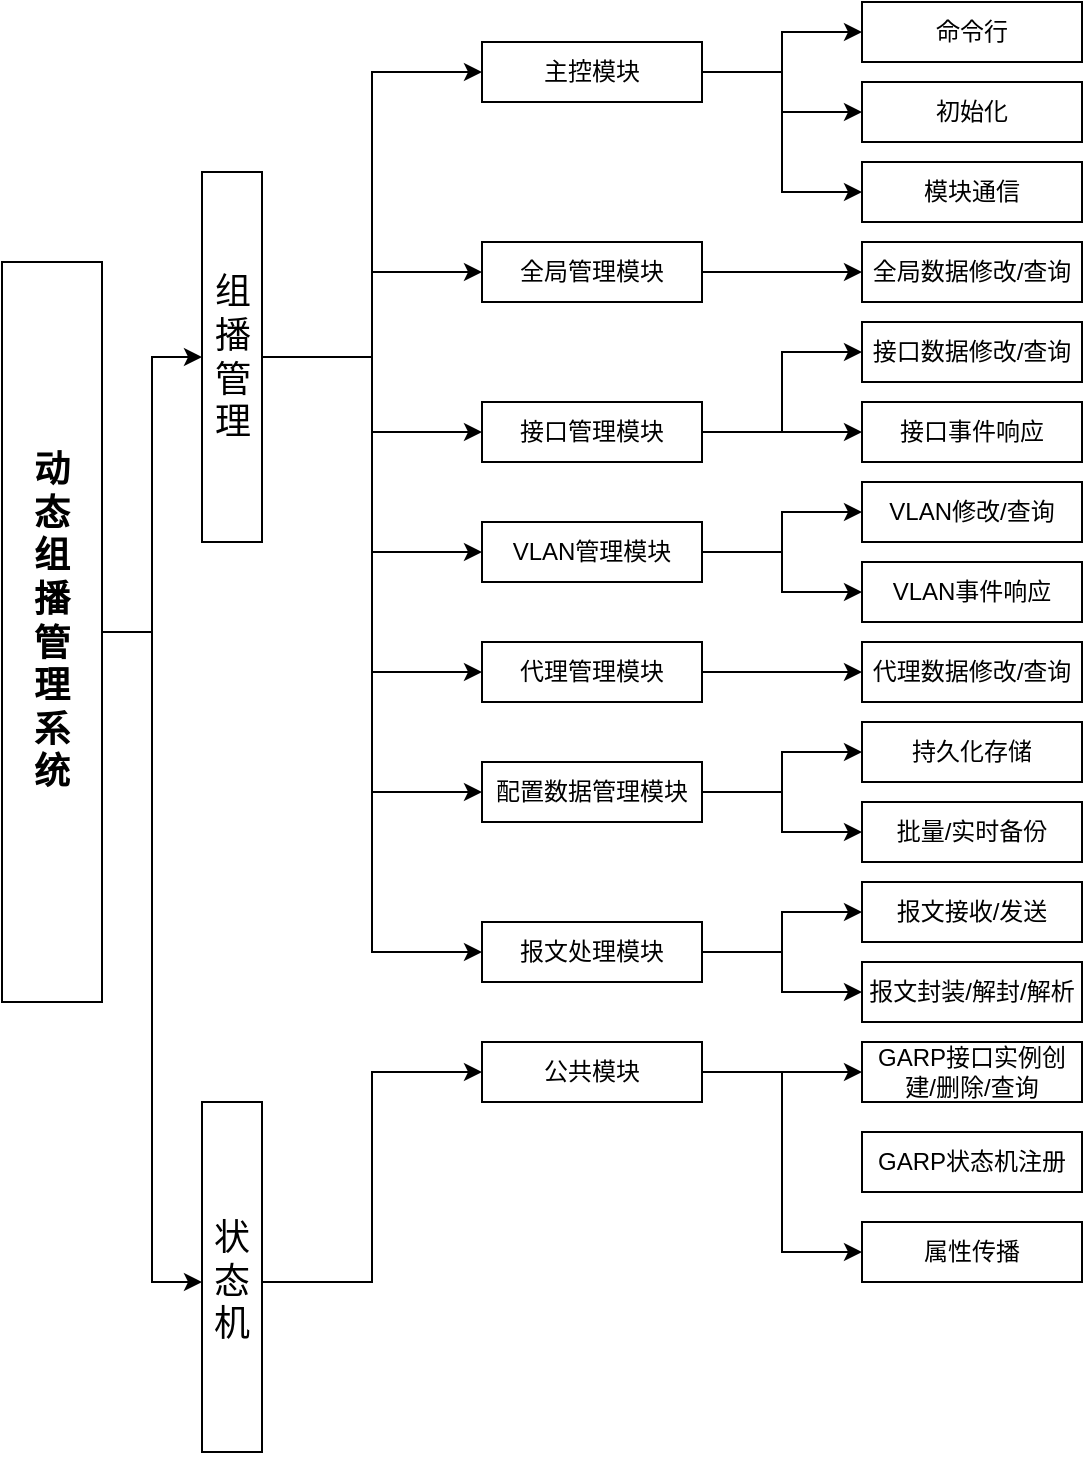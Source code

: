 <mxfile version="22.1.7" type="github">
  <diagram name="第 1 页" id="3-pClJ7IScu6mr6Mu3dZ">
    <mxGraphModel dx="786" dy="471" grid="1" gridSize="10" guides="1" tooltips="1" connect="1" arrows="1" fold="1" page="1" pageScale="1" pageWidth="827" pageHeight="1169" math="0" shadow="0">
      <root>
        <mxCell id="0" />
        <mxCell id="1" parent="0" />
        <mxCell id="GguSf6w3raXbqv1zkMUP-48" style="edgeStyle=orthogonalEdgeStyle;rounded=0;orthogonalLoop=1;jettySize=auto;html=1;entryX=0;entryY=0.5;entryDx=0;entryDy=0;" parent="1" source="GguSf6w3raXbqv1zkMUP-1" target="GguSf6w3raXbqv1zkMUP-3" edge="1">
          <mxGeometry relative="1" as="geometry" />
        </mxCell>
        <mxCell id="GguSf6w3raXbqv1zkMUP-49" style="edgeStyle=orthogonalEdgeStyle;rounded=0;orthogonalLoop=1;jettySize=auto;html=1;entryX=0;entryY=0.5;entryDx=0;entryDy=0;" parent="1" source="GguSf6w3raXbqv1zkMUP-1" target="GguSf6w3raXbqv1zkMUP-4" edge="1">
          <mxGeometry relative="1" as="geometry" />
        </mxCell>
        <mxCell id="GguSf6w3raXbqv1zkMUP-50" style="edgeStyle=orthogonalEdgeStyle;rounded=0;orthogonalLoop=1;jettySize=auto;html=1;entryX=0;entryY=0.5;entryDx=0;entryDy=0;" parent="1" source="GguSf6w3raXbqv1zkMUP-1" target="GguSf6w3raXbqv1zkMUP-5" edge="1">
          <mxGeometry relative="1" as="geometry" />
        </mxCell>
        <mxCell id="GguSf6w3raXbqv1zkMUP-51" style="edgeStyle=orthogonalEdgeStyle;rounded=0;orthogonalLoop=1;jettySize=auto;html=1;entryX=0;entryY=0.5;entryDx=0;entryDy=0;" parent="1" source="GguSf6w3raXbqv1zkMUP-1" target="GguSf6w3raXbqv1zkMUP-6" edge="1">
          <mxGeometry relative="1" as="geometry" />
        </mxCell>
        <mxCell id="GguSf6w3raXbqv1zkMUP-52" style="edgeStyle=orthogonalEdgeStyle;rounded=0;orthogonalLoop=1;jettySize=auto;html=1;entryX=0;entryY=0.5;entryDx=0;entryDy=0;" parent="1" source="GguSf6w3raXbqv1zkMUP-1" target="GguSf6w3raXbqv1zkMUP-7" edge="1">
          <mxGeometry relative="1" as="geometry" />
        </mxCell>
        <mxCell id="GguSf6w3raXbqv1zkMUP-53" style="edgeStyle=orthogonalEdgeStyle;rounded=0;orthogonalLoop=1;jettySize=auto;html=1;entryX=0;entryY=0.5;entryDx=0;entryDy=0;" parent="1" source="GguSf6w3raXbqv1zkMUP-1" target="GguSf6w3raXbqv1zkMUP-8" edge="1">
          <mxGeometry relative="1" as="geometry" />
        </mxCell>
        <mxCell id="GguSf6w3raXbqv1zkMUP-54" style="edgeStyle=orthogonalEdgeStyle;rounded=0;orthogonalLoop=1;jettySize=auto;html=1;entryX=0;entryY=0.5;entryDx=0;entryDy=0;" parent="1" source="GguSf6w3raXbqv1zkMUP-1" target="GguSf6w3raXbqv1zkMUP-37" edge="1">
          <mxGeometry relative="1" as="geometry" />
        </mxCell>
        <mxCell id="GguSf6w3raXbqv1zkMUP-1" value="&lt;h3&gt;&lt;br&gt;&lt;/h3&gt;" style="rounded=0;whiteSpace=wrap;html=1;" parent="1" vertex="1">
          <mxGeometry x="190" y="105" width="30" height="185" as="geometry" />
        </mxCell>
        <mxCell id="GguSf6w3raXbqv1zkMUP-2" value="&lt;h2&gt;&lt;span style=&quot;font-weight: normal;&quot;&gt;组播管理&lt;/span&gt;&lt;/h2&gt;" style="text;html=1;strokeColor=none;fillColor=none;align=center;verticalAlign=middle;whiteSpace=wrap;rounded=0;" parent="1" vertex="1">
          <mxGeometry x="187.5" y="110" width="35" height="175" as="geometry" />
        </mxCell>
        <mxCell id="GguSf6w3raXbqv1zkMUP-15" style="edgeStyle=orthogonalEdgeStyle;rounded=0;orthogonalLoop=1;jettySize=auto;html=1;entryX=0;entryY=0.5;entryDx=0;entryDy=0;" parent="1" source="GguSf6w3raXbqv1zkMUP-3" target="GguSf6w3raXbqv1zkMUP-10" edge="1">
          <mxGeometry relative="1" as="geometry" />
        </mxCell>
        <mxCell id="GguSf6w3raXbqv1zkMUP-16" style="edgeStyle=orthogonalEdgeStyle;rounded=0;orthogonalLoop=1;jettySize=auto;html=1;" parent="1" source="GguSf6w3raXbqv1zkMUP-3" target="GguSf6w3raXbqv1zkMUP-11" edge="1">
          <mxGeometry relative="1" as="geometry" />
        </mxCell>
        <mxCell id="GguSf6w3raXbqv1zkMUP-17" style="edgeStyle=orthogonalEdgeStyle;rounded=0;orthogonalLoop=1;jettySize=auto;html=1;entryX=0;entryY=0.5;entryDx=0;entryDy=0;" parent="1" source="GguSf6w3raXbqv1zkMUP-3" target="GguSf6w3raXbqv1zkMUP-12" edge="1">
          <mxGeometry relative="1" as="geometry" />
        </mxCell>
        <mxCell id="GguSf6w3raXbqv1zkMUP-3" value="主控模块" style="rounded=0;whiteSpace=wrap;html=1;" parent="1" vertex="1">
          <mxGeometry x="330" y="40" width="110" height="30" as="geometry" />
        </mxCell>
        <mxCell id="GguSf6w3raXbqv1zkMUP-23" style="edgeStyle=orthogonalEdgeStyle;rounded=0;orthogonalLoop=1;jettySize=auto;html=1;" parent="1" source="GguSf6w3raXbqv1zkMUP-4" target="GguSf6w3raXbqv1zkMUP-18" edge="1">
          <mxGeometry relative="1" as="geometry" />
        </mxCell>
        <mxCell id="GguSf6w3raXbqv1zkMUP-4" value="全局管理模块" style="rounded=0;whiteSpace=wrap;html=1;" parent="1" vertex="1">
          <mxGeometry x="330" y="140" width="110" height="30" as="geometry" />
        </mxCell>
        <mxCell id="GguSf6w3raXbqv1zkMUP-24" style="edgeStyle=orthogonalEdgeStyle;rounded=0;orthogonalLoop=1;jettySize=auto;html=1;entryX=0;entryY=0.5;entryDx=0;entryDy=0;" parent="1" source="GguSf6w3raXbqv1zkMUP-5" target="GguSf6w3raXbqv1zkMUP-20" edge="1">
          <mxGeometry relative="1" as="geometry" />
        </mxCell>
        <mxCell id="GguSf6w3raXbqv1zkMUP-25" style="edgeStyle=orthogonalEdgeStyle;rounded=0;orthogonalLoop=1;jettySize=auto;html=1;" parent="1" source="GguSf6w3raXbqv1zkMUP-5" target="GguSf6w3raXbqv1zkMUP-21" edge="1">
          <mxGeometry relative="1" as="geometry" />
        </mxCell>
        <mxCell id="GguSf6w3raXbqv1zkMUP-5" value="接口管理模块" style="rounded=0;whiteSpace=wrap;html=1;" parent="1" vertex="1">
          <mxGeometry x="330" y="220" width="110" height="30" as="geometry" />
        </mxCell>
        <mxCell id="GguSf6w3raXbqv1zkMUP-29" style="edgeStyle=orthogonalEdgeStyle;rounded=0;orthogonalLoop=1;jettySize=auto;html=1;entryX=0;entryY=0.5;entryDx=0;entryDy=0;" parent="1" source="GguSf6w3raXbqv1zkMUP-6" target="GguSf6w3raXbqv1zkMUP-27" edge="1">
          <mxGeometry relative="1" as="geometry" />
        </mxCell>
        <mxCell id="GguSf6w3raXbqv1zkMUP-30" style="edgeStyle=orthogonalEdgeStyle;rounded=0;orthogonalLoop=1;jettySize=auto;html=1;" parent="1" source="GguSf6w3raXbqv1zkMUP-6" target="GguSf6w3raXbqv1zkMUP-28" edge="1">
          <mxGeometry relative="1" as="geometry" />
        </mxCell>
        <mxCell id="GguSf6w3raXbqv1zkMUP-6" value="VLAN管理模块" style="rounded=0;whiteSpace=wrap;html=1;" parent="1" vertex="1">
          <mxGeometry x="330" y="280" width="110" height="30" as="geometry" />
        </mxCell>
        <mxCell id="GguSf6w3raXbqv1zkMUP-32" style="edgeStyle=orthogonalEdgeStyle;rounded=0;orthogonalLoop=1;jettySize=auto;html=1;" parent="1" source="GguSf6w3raXbqv1zkMUP-7" target="GguSf6w3raXbqv1zkMUP-31" edge="1">
          <mxGeometry relative="1" as="geometry" />
        </mxCell>
        <mxCell id="GguSf6w3raXbqv1zkMUP-7" value="代理管理模块" style="rounded=0;whiteSpace=wrap;html=1;" parent="1" vertex="1">
          <mxGeometry x="330" y="340" width="110" height="30" as="geometry" />
        </mxCell>
        <mxCell id="GguSf6w3raXbqv1zkMUP-35" style="edgeStyle=orthogonalEdgeStyle;rounded=0;orthogonalLoop=1;jettySize=auto;html=1;" parent="1" source="GguSf6w3raXbqv1zkMUP-8" target="GguSf6w3raXbqv1zkMUP-34" edge="1">
          <mxGeometry relative="1" as="geometry" />
        </mxCell>
        <mxCell id="GguSf6w3raXbqv1zkMUP-36" style="edgeStyle=orthogonalEdgeStyle;rounded=0;orthogonalLoop=1;jettySize=auto;html=1;" parent="1" source="GguSf6w3raXbqv1zkMUP-8" target="GguSf6w3raXbqv1zkMUP-33" edge="1">
          <mxGeometry relative="1" as="geometry" />
        </mxCell>
        <mxCell id="GguSf6w3raXbqv1zkMUP-8" value="配置数据管理模块" style="rounded=0;whiteSpace=wrap;html=1;" parent="1" vertex="1">
          <mxGeometry x="330" y="400" width="110" height="30" as="geometry" />
        </mxCell>
        <mxCell id="GguSf6w3raXbqv1zkMUP-45" style="edgeStyle=orthogonalEdgeStyle;rounded=0;orthogonalLoop=1;jettySize=auto;html=1;entryX=0;entryY=0.5;entryDx=0;entryDy=0;" parent="1" source="GguSf6w3raXbqv1zkMUP-9" target="GguSf6w3raXbqv1zkMUP-42" edge="1">
          <mxGeometry relative="1" as="geometry" />
        </mxCell>
        <mxCell id="GguSf6w3raXbqv1zkMUP-47" style="edgeStyle=orthogonalEdgeStyle;rounded=0;orthogonalLoop=1;jettySize=auto;html=1;entryX=0;entryY=0.5;entryDx=0;entryDy=0;" parent="1" source="GguSf6w3raXbqv1zkMUP-9" target="GguSf6w3raXbqv1zkMUP-44" edge="1">
          <mxGeometry relative="1" as="geometry">
            <Array as="points">
              <mxPoint x="480" y="555" />
              <mxPoint x="480" y="645" />
            </Array>
          </mxGeometry>
        </mxCell>
        <mxCell id="GguSf6w3raXbqv1zkMUP-9" value="公共模块" style="rounded=0;whiteSpace=wrap;html=1;" parent="1" vertex="1">
          <mxGeometry x="330" y="540" width="110" height="30" as="geometry" />
        </mxCell>
        <mxCell id="GguSf6w3raXbqv1zkMUP-10" value="命令行" style="rounded=0;whiteSpace=wrap;html=1;" parent="1" vertex="1">
          <mxGeometry x="520" y="20" width="110" height="30" as="geometry" />
        </mxCell>
        <mxCell id="GguSf6w3raXbqv1zkMUP-11" value="初始化" style="rounded=0;whiteSpace=wrap;html=1;" parent="1" vertex="1">
          <mxGeometry x="520" y="60" width="110" height="30" as="geometry" />
        </mxCell>
        <mxCell id="GguSf6w3raXbqv1zkMUP-12" value="模块通信" style="rounded=0;whiteSpace=wrap;html=1;" parent="1" vertex="1">
          <mxGeometry x="520" y="100" width="110" height="30" as="geometry" />
        </mxCell>
        <mxCell id="GguSf6w3raXbqv1zkMUP-18" value="全局数据修改/查询" style="rounded=0;whiteSpace=wrap;html=1;" parent="1" vertex="1">
          <mxGeometry x="520" y="140" width="110" height="30" as="geometry" />
        </mxCell>
        <mxCell id="GguSf6w3raXbqv1zkMUP-20" value="接口数据修改/查询" style="rounded=0;whiteSpace=wrap;html=1;" parent="1" vertex="1">
          <mxGeometry x="520" y="180" width="110" height="30" as="geometry" />
        </mxCell>
        <mxCell id="GguSf6w3raXbqv1zkMUP-21" value="接口事件响应" style="rounded=0;whiteSpace=wrap;html=1;" parent="1" vertex="1">
          <mxGeometry x="520" y="220" width="110" height="30" as="geometry" />
        </mxCell>
        <mxCell id="GguSf6w3raXbqv1zkMUP-27" value="VLAN修改/查询" style="rounded=0;whiteSpace=wrap;html=1;" parent="1" vertex="1">
          <mxGeometry x="520" y="260" width="110" height="30" as="geometry" />
        </mxCell>
        <mxCell id="GguSf6w3raXbqv1zkMUP-28" value="VLAN事件响应" style="rounded=0;whiteSpace=wrap;html=1;" parent="1" vertex="1">
          <mxGeometry x="520" y="300" width="110" height="30" as="geometry" />
        </mxCell>
        <mxCell id="GguSf6w3raXbqv1zkMUP-31" value="代理数据修改/查询" style="rounded=0;whiteSpace=wrap;html=1;" parent="1" vertex="1">
          <mxGeometry x="520" y="340" width="110" height="30" as="geometry" />
        </mxCell>
        <mxCell id="GguSf6w3raXbqv1zkMUP-33" value="批量/实时备份" style="rounded=0;whiteSpace=wrap;html=1;" parent="1" vertex="1">
          <mxGeometry x="520" y="420" width="110" height="30" as="geometry" />
        </mxCell>
        <mxCell id="GguSf6w3raXbqv1zkMUP-34" value="持久化存储" style="rounded=0;whiteSpace=wrap;html=1;" parent="1" vertex="1">
          <mxGeometry x="520" y="380" width="110" height="30" as="geometry" />
        </mxCell>
        <mxCell id="GguSf6w3raXbqv1zkMUP-40" style="edgeStyle=orthogonalEdgeStyle;rounded=0;orthogonalLoop=1;jettySize=auto;html=1;entryX=0;entryY=0.5;entryDx=0;entryDy=0;" parent="1" source="GguSf6w3raXbqv1zkMUP-37" target="GguSf6w3raXbqv1zkMUP-38" edge="1">
          <mxGeometry relative="1" as="geometry" />
        </mxCell>
        <mxCell id="GguSf6w3raXbqv1zkMUP-41" style="edgeStyle=orthogonalEdgeStyle;rounded=0;orthogonalLoop=1;jettySize=auto;html=1;entryX=0;entryY=0.5;entryDx=0;entryDy=0;" parent="1" source="GguSf6w3raXbqv1zkMUP-37" target="GguSf6w3raXbqv1zkMUP-39" edge="1">
          <mxGeometry relative="1" as="geometry" />
        </mxCell>
        <mxCell id="GguSf6w3raXbqv1zkMUP-37" value="报文处理模块" style="rounded=0;whiteSpace=wrap;html=1;" parent="1" vertex="1">
          <mxGeometry x="330" y="480" width="110" height="30" as="geometry" />
        </mxCell>
        <mxCell id="GguSf6w3raXbqv1zkMUP-38" value="报文接收/发送" style="rounded=0;whiteSpace=wrap;html=1;" parent="1" vertex="1">
          <mxGeometry x="520" y="460" width="110" height="30" as="geometry" />
        </mxCell>
        <mxCell id="GguSf6w3raXbqv1zkMUP-39" value="报文封装/解封/解析" style="rounded=0;whiteSpace=wrap;html=1;" parent="1" vertex="1">
          <mxGeometry x="520" y="500" width="110" height="30" as="geometry" />
        </mxCell>
        <mxCell id="GguSf6w3raXbqv1zkMUP-42" value="GARP接口实例创建/删除/查询" style="rounded=0;whiteSpace=wrap;html=1;" parent="1" vertex="1">
          <mxGeometry x="520" y="540" width="110" height="30" as="geometry" />
        </mxCell>
        <mxCell id="GguSf6w3raXbqv1zkMUP-43" value="GARP状态机注册" style="rounded=0;whiteSpace=wrap;html=1;" parent="1" vertex="1">
          <mxGeometry x="520" y="585" width="110" height="30" as="geometry" />
        </mxCell>
        <mxCell id="GguSf6w3raXbqv1zkMUP-44" value="属性传播" style="rounded=0;whiteSpace=wrap;html=1;" parent="1" vertex="1">
          <mxGeometry x="520" y="630" width="110" height="30" as="geometry" />
        </mxCell>
        <mxCell id="xSZYoc8uA7_7D_YGg6vi-13" style="edgeStyle=orthogonalEdgeStyle;rounded=0;orthogonalLoop=1;jettySize=auto;html=1;entryX=0;entryY=0.5;entryDx=0;entryDy=0;" edge="1" parent="1" source="xSZYoc8uA7_7D_YGg6vi-6" target="GguSf6w3raXbqv1zkMUP-1">
          <mxGeometry relative="1" as="geometry" />
        </mxCell>
        <mxCell id="xSZYoc8uA7_7D_YGg6vi-14" style="edgeStyle=orthogonalEdgeStyle;rounded=0;orthogonalLoop=1;jettySize=auto;html=1;entryX=0;entryY=0.5;entryDx=0;entryDy=0;" edge="1" parent="1" source="xSZYoc8uA7_7D_YGg6vi-6" target="xSZYoc8uA7_7D_YGg6vi-10">
          <mxGeometry relative="1" as="geometry" />
        </mxCell>
        <mxCell id="xSZYoc8uA7_7D_YGg6vi-6" value="&lt;h3&gt;&lt;br&gt;&lt;/h3&gt;" style="rounded=0;whiteSpace=wrap;html=1;" vertex="1" parent="1">
          <mxGeometry x="90" y="150" width="50" height="370" as="geometry" />
        </mxCell>
        <mxCell id="xSZYoc8uA7_7D_YGg6vi-7" value="&lt;h2&gt;动态组播管理系统&lt;/h2&gt;" style="text;html=1;strokeColor=none;fillColor=none;align=center;verticalAlign=middle;whiteSpace=wrap;rounded=0;" vertex="1" parent="1">
          <mxGeometry x="100" y="240" width="30" height="180" as="geometry" />
        </mxCell>
        <mxCell id="xSZYoc8uA7_7D_YGg6vi-9" value="&lt;h3&gt;&lt;br&gt;&lt;/h3&gt;" style="rounded=0;whiteSpace=wrap;html=1;" vertex="1" parent="1">
          <mxGeometry x="190" y="570" width="30" height="175" as="geometry" />
        </mxCell>
        <mxCell id="xSZYoc8uA7_7D_YGg6vi-15" style="edgeStyle=orthogonalEdgeStyle;rounded=0;orthogonalLoop=1;jettySize=auto;html=1;entryX=0;entryY=0.5;entryDx=0;entryDy=0;" edge="1" parent="1" source="xSZYoc8uA7_7D_YGg6vi-10" target="GguSf6w3raXbqv1zkMUP-9">
          <mxGeometry relative="1" as="geometry" />
        </mxCell>
        <mxCell id="xSZYoc8uA7_7D_YGg6vi-10" value="&lt;h2&gt;&lt;span style=&quot;font-weight: normal;&quot;&gt;状态机&lt;/span&gt;&lt;/h2&gt;" style="text;html=1;strokeColor=none;fillColor=none;align=center;verticalAlign=middle;whiteSpace=wrap;rounded=0;" vertex="1" parent="1">
          <mxGeometry x="190" y="570" width="30" height="180" as="geometry" />
        </mxCell>
      </root>
    </mxGraphModel>
  </diagram>
</mxfile>
